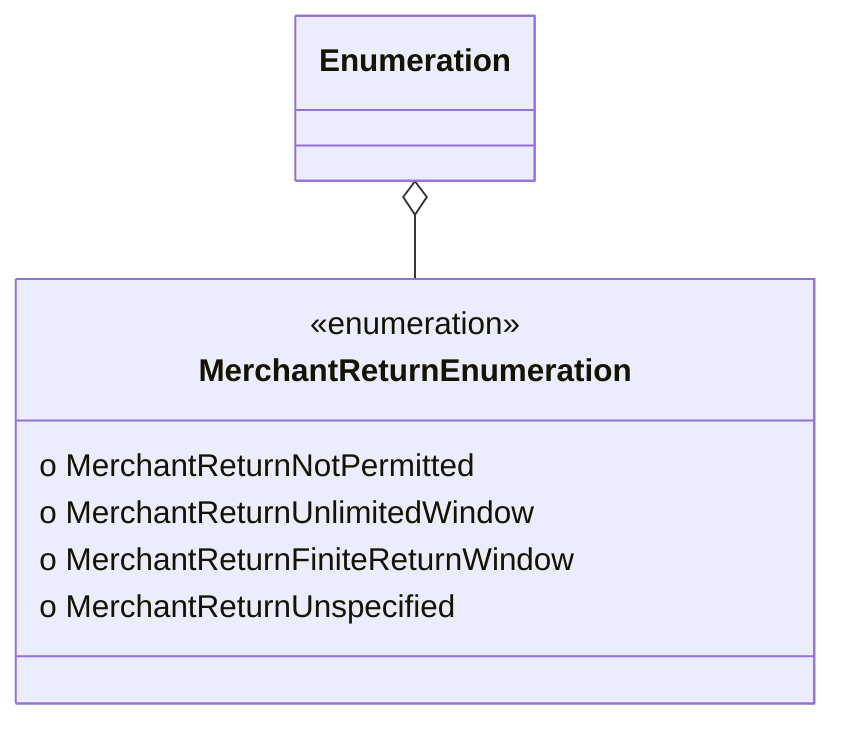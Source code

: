 classDiagram
Enumeration o-- MerchantReturnEnumeration
  class MerchantReturnEnumeration {
<<enumeration>>
  o MerchantReturnNotPermitted
  o MerchantReturnUnlimitedWindow
  o MerchantReturnFiniteReturnWindow
  o MerchantReturnUnspecified
}